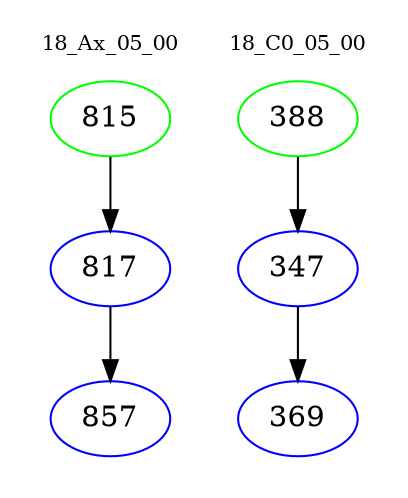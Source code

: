 digraph{
subgraph cluster_0 {
color = white
label = "18_Ax_05_00";
fontsize=10;
T0_815 [label="815", color="green"]
T0_815 -> T0_817 [color="black"]
T0_817 [label="817", color="blue"]
T0_817 -> T0_857 [color="black"]
T0_857 [label="857", color="blue"]
}
subgraph cluster_1 {
color = white
label = "18_C0_05_00";
fontsize=10;
T1_388 [label="388", color="green"]
T1_388 -> T1_347 [color="black"]
T1_347 [label="347", color="blue"]
T1_347 -> T1_369 [color="black"]
T1_369 [label="369", color="blue"]
}
}
